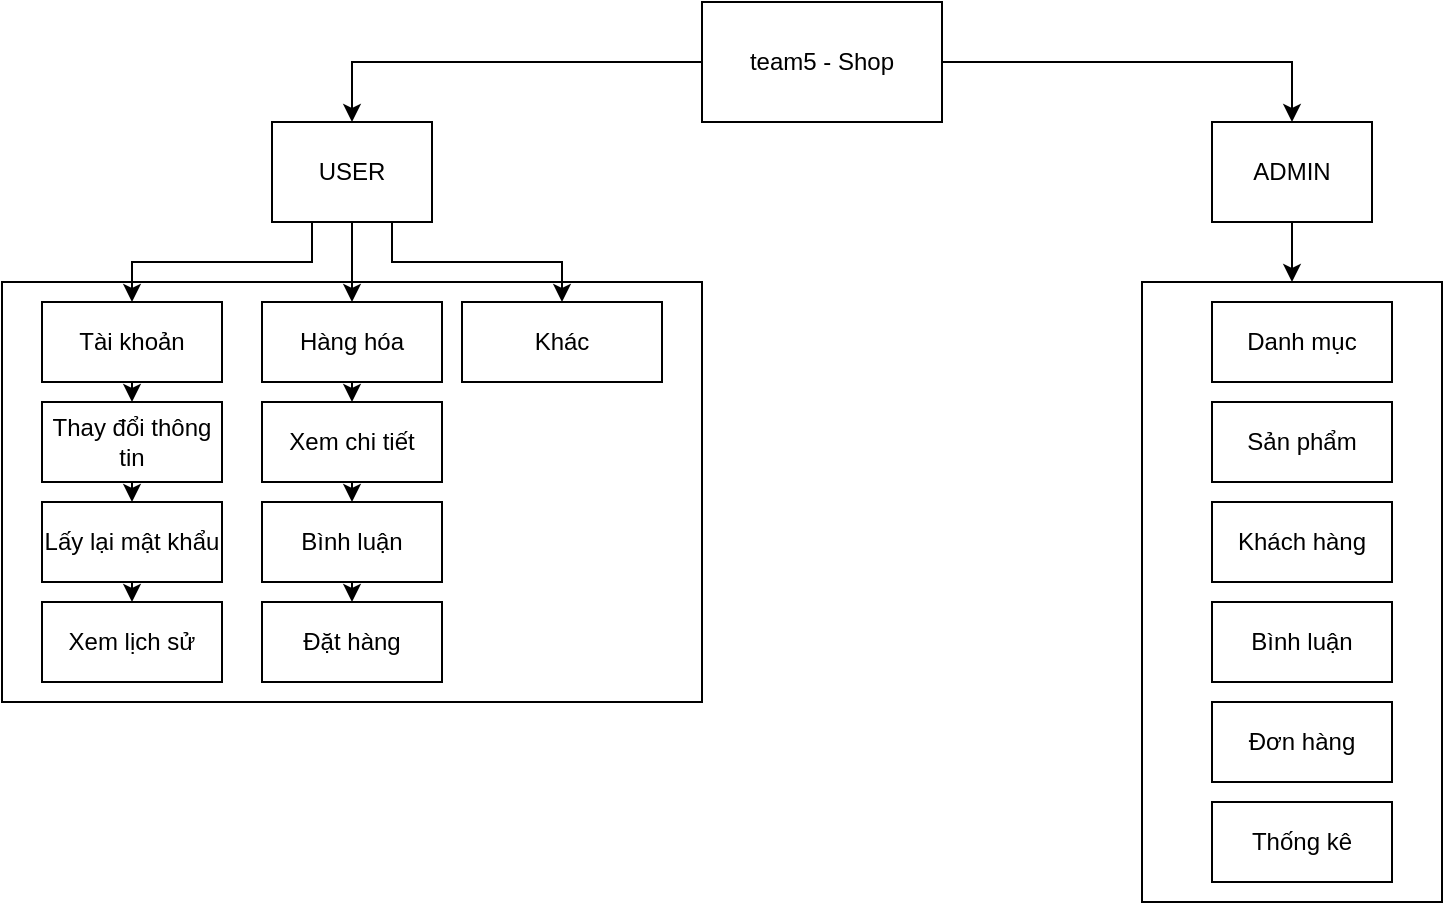<mxfile version="15.6.8" type="github"><diagram id="YHiz8eK2PubWd9OswhWf" name="Page-1"><mxGraphModel dx="1756" dy="450" grid="1" gridSize="10" guides="1" tooltips="1" connect="1" arrows="1" fold="1" page="1" pageScale="1" pageWidth="827" pageHeight="1169" math="0" shadow="0"><root><mxCell id="0"/><mxCell id="1" parent="0"/><mxCell id="F0mfFQwup7OnYFJ5PiCa-3" value="" style="rounded=0;whiteSpace=wrap;html=1;" vertex="1" parent="1"><mxGeometry x="-30" y="180" width="350" height="210" as="geometry"/></mxCell><mxCell id="F0mfFQwup7OnYFJ5PiCa-4" style="edgeStyle=orthogonalEdgeStyle;rounded=0;orthogonalLoop=1;jettySize=auto;html=1;exitX=0;exitY=0.5;exitDx=0;exitDy=0;entryX=0.5;entryY=0;entryDx=0;entryDy=0;" edge="1" parent="1" source="F0mfFQwup7OnYFJ5PiCa-2" target="F0mfFQwup7OnYFJ5PiCa-5"><mxGeometry relative="1" as="geometry"/></mxCell><mxCell id="F0mfFQwup7OnYFJ5PiCa-8" style="edgeStyle=orthogonalEdgeStyle;rounded=0;orthogonalLoop=1;jettySize=auto;html=1;exitX=1;exitY=0.5;exitDx=0;exitDy=0;entryX=0.5;entryY=0;entryDx=0;entryDy=0;" edge="1" parent="1" source="F0mfFQwup7OnYFJ5PiCa-2" target="F0mfFQwup7OnYFJ5PiCa-6"><mxGeometry relative="1" as="geometry"/></mxCell><mxCell id="F0mfFQwup7OnYFJ5PiCa-2" value="team5 - Shop" style="rounded=0;whiteSpace=wrap;html=1;" vertex="1" parent="1"><mxGeometry x="320" y="40" width="120" height="60" as="geometry"/></mxCell><mxCell id="F0mfFQwup7OnYFJ5PiCa-55" style="edgeStyle=orthogonalEdgeStyle;rounded=0;orthogonalLoop=1;jettySize=auto;html=1;exitX=0.25;exitY=1;exitDx=0;exitDy=0;entryX=0.5;entryY=0;entryDx=0;entryDy=0;" edge="1" parent="1" source="F0mfFQwup7OnYFJ5PiCa-5" target="F0mfFQwup7OnYFJ5PiCa-12"><mxGeometry relative="1" as="geometry"/></mxCell><mxCell id="F0mfFQwup7OnYFJ5PiCa-59" style="edgeStyle=orthogonalEdgeStyle;rounded=0;orthogonalLoop=1;jettySize=auto;html=1;exitX=0.5;exitY=1;exitDx=0;exitDy=0;entryX=0.5;entryY=0;entryDx=0;entryDy=0;" edge="1" parent="1" source="F0mfFQwup7OnYFJ5PiCa-5" target="F0mfFQwup7OnYFJ5PiCa-43"><mxGeometry relative="1" as="geometry"/></mxCell><mxCell id="F0mfFQwup7OnYFJ5PiCa-60" style="edgeStyle=orthogonalEdgeStyle;rounded=0;orthogonalLoop=1;jettySize=auto;html=1;exitX=0.75;exitY=1;exitDx=0;exitDy=0;" edge="1" parent="1" source="F0mfFQwup7OnYFJ5PiCa-5" target="F0mfFQwup7OnYFJ5PiCa-52"><mxGeometry relative="1" as="geometry"/></mxCell><mxCell id="F0mfFQwup7OnYFJ5PiCa-5" value="USER" style="rounded=0;whiteSpace=wrap;html=1;" vertex="1" parent="1"><mxGeometry x="105" y="100" width="80" height="50" as="geometry"/></mxCell><mxCell id="F0mfFQwup7OnYFJ5PiCa-68" style="edgeStyle=orthogonalEdgeStyle;rounded=0;orthogonalLoop=1;jettySize=auto;html=1;exitX=0.5;exitY=1;exitDx=0;exitDy=0;entryX=0.5;entryY=0;entryDx=0;entryDy=0;" edge="1" parent="1" source="F0mfFQwup7OnYFJ5PiCa-6" target="F0mfFQwup7OnYFJ5PiCa-22"><mxGeometry relative="1" as="geometry"/></mxCell><mxCell id="F0mfFQwup7OnYFJ5PiCa-6" value="ADMIN" style="rounded=0;whiteSpace=wrap;html=1;" vertex="1" parent="1"><mxGeometry x="575" y="100" width="80" height="50" as="geometry"/></mxCell><mxCell id="F0mfFQwup7OnYFJ5PiCa-48" style="edgeStyle=orthogonalEdgeStyle;rounded=0;orthogonalLoop=1;jettySize=auto;html=1;exitX=0.5;exitY=1;exitDx=0;exitDy=0;entryX=0.5;entryY=0;entryDx=0;entryDy=0;" edge="1" parent="1" source="F0mfFQwup7OnYFJ5PiCa-10" target="F0mfFQwup7OnYFJ5PiCa-47"><mxGeometry relative="1" as="geometry"/></mxCell><mxCell id="F0mfFQwup7OnYFJ5PiCa-10" value="Xem chi tiết" style="rounded=0;whiteSpace=wrap;html=1;" vertex="1" parent="1"><mxGeometry x="100" y="240" width="90" height="40" as="geometry"/></mxCell><mxCell id="F0mfFQwup7OnYFJ5PiCa-53" style="edgeStyle=orthogonalEdgeStyle;rounded=0;orthogonalLoop=1;jettySize=auto;html=1;exitX=0.5;exitY=1;exitDx=0;exitDy=0;entryX=0.5;entryY=0;entryDx=0;entryDy=0;" edge="1" parent="1" source="F0mfFQwup7OnYFJ5PiCa-11" target="F0mfFQwup7OnYFJ5PiCa-16"><mxGeometry relative="1" as="geometry"/></mxCell><mxCell id="F0mfFQwup7OnYFJ5PiCa-11" value="Thay đổi thông tin" style="rounded=0;whiteSpace=wrap;html=1;" vertex="1" parent="1"><mxGeometry x="-10" y="240" width="90" height="40" as="geometry"/></mxCell><mxCell id="F0mfFQwup7OnYFJ5PiCa-51" style="edgeStyle=orthogonalEdgeStyle;rounded=0;orthogonalLoop=1;jettySize=auto;html=1;exitX=0.5;exitY=1;exitDx=0;exitDy=0;entryX=0.5;entryY=0;entryDx=0;entryDy=0;" edge="1" parent="1" source="F0mfFQwup7OnYFJ5PiCa-12" target="F0mfFQwup7OnYFJ5PiCa-11"><mxGeometry relative="1" as="geometry"/></mxCell><mxCell id="F0mfFQwup7OnYFJ5PiCa-12" value="Tài khoản" style="rounded=0;whiteSpace=wrap;html=1;" vertex="1" parent="1"><mxGeometry x="-10" y="190" width="90" height="40" as="geometry"/></mxCell><mxCell id="F0mfFQwup7OnYFJ5PiCa-72" style="edgeStyle=orthogonalEdgeStyle;rounded=0;orthogonalLoop=1;jettySize=auto;html=1;exitX=0.5;exitY=1;exitDx=0;exitDy=0;entryX=0.5;entryY=0;entryDx=0;entryDy=0;" edge="1" parent="1" source="F0mfFQwup7OnYFJ5PiCa-16" target="F0mfFQwup7OnYFJ5PiCa-70"><mxGeometry relative="1" as="geometry"/></mxCell><mxCell id="F0mfFQwup7OnYFJ5PiCa-16" value="Lấy lại mật khẩu" style="rounded=0;whiteSpace=wrap;html=1;" vertex="1" parent="1"><mxGeometry x="-10" y="290" width="90" height="40" as="geometry"/></mxCell><mxCell id="F0mfFQwup7OnYFJ5PiCa-22" value="" style="rounded=0;whiteSpace=wrap;html=1;" vertex="1" parent="1"><mxGeometry x="540" y="180" width="150" height="310" as="geometry"/></mxCell><mxCell id="F0mfFQwup7OnYFJ5PiCa-33" style="edgeStyle=orthogonalEdgeStyle;rounded=0;orthogonalLoop=1;jettySize=auto;html=1;exitX=0.5;exitY=1;exitDx=0;exitDy=0;" edge="1" parent="1" source="F0mfFQwup7OnYFJ5PiCa-10" target="F0mfFQwup7OnYFJ5PiCa-10"><mxGeometry relative="1" as="geometry"/></mxCell><mxCell id="F0mfFQwup7OnYFJ5PiCa-46" style="edgeStyle=orthogonalEdgeStyle;rounded=0;orthogonalLoop=1;jettySize=auto;html=1;exitX=0.5;exitY=1;exitDx=0;exitDy=0;entryX=0.5;entryY=0;entryDx=0;entryDy=0;" edge="1" parent="1" source="F0mfFQwup7OnYFJ5PiCa-43" target="F0mfFQwup7OnYFJ5PiCa-10"><mxGeometry relative="1" as="geometry"/></mxCell><mxCell id="F0mfFQwup7OnYFJ5PiCa-43" value="Hàng hóa" style="rounded=0;whiteSpace=wrap;html=1;" vertex="1" parent="1"><mxGeometry x="100" y="190" width="90" height="40" as="geometry"/></mxCell><mxCell id="F0mfFQwup7OnYFJ5PiCa-71" style="edgeStyle=orthogonalEdgeStyle;rounded=0;orthogonalLoop=1;jettySize=auto;html=1;exitX=0.5;exitY=1;exitDx=0;exitDy=0;entryX=0.5;entryY=0;entryDx=0;entryDy=0;" edge="1" parent="1" source="F0mfFQwup7OnYFJ5PiCa-47" target="F0mfFQwup7OnYFJ5PiCa-69"><mxGeometry relative="1" as="geometry"/></mxCell><mxCell id="F0mfFQwup7OnYFJ5PiCa-47" value="Bình luận" style="rounded=0;whiteSpace=wrap;html=1;" vertex="1" parent="1"><mxGeometry x="100" y="290" width="90" height="40" as="geometry"/></mxCell><mxCell id="F0mfFQwup7OnYFJ5PiCa-52" value="Khác" style="rounded=0;whiteSpace=wrap;html=1;" vertex="1" parent="1"><mxGeometry x="200" y="190" width="100" height="40" as="geometry"/></mxCell><mxCell id="F0mfFQwup7OnYFJ5PiCa-61" value="Danh mục" style="rounded=0;whiteSpace=wrap;html=1;" vertex="1" parent="1"><mxGeometry x="575" y="190" width="90" height="40" as="geometry"/></mxCell><mxCell id="F0mfFQwup7OnYFJ5PiCa-62" value="Sản phẩm" style="rounded=0;whiteSpace=wrap;html=1;" vertex="1" parent="1"><mxGeometry x="575" y="240" width="90" height="40" as="geometry"/></mxCell><mxCell id="F0mfFQwup7OnYFJ5PiCa-63" value="Khách hàng" style="rounded=0;whiteSpace=wrap;html=1;" vertex="1" parent="1"><mxGeometry x="575" y="290" width="90" height="40" as="geometry"/></mxCell><mxCell id="F0mfFQwup7OnYFJ5PiCa-65" value="Bình luận" style="rounded=0;whiteSpace=wrap;html=1;" vertex="1" parent="1"><mxGeometry x="575" y="340" width="90" height="40" as="geometry"/></mxCell><mxCell id="F0mfFQwup7OnYFJ5PiCa-66" value="Thống kê" style="rounded=0;whiteSpace=wrap;html=1;" vertex="1" parent="1"><mxGeometry x="575" y="440" width="90" height="40" as="geometry"/></mxCell><mxCell id="F0mfFQwup7OnYFJ5PiCa-67" value="Đơn hàng" style="rounded=0;whiteSpace=wrap;html=1;" vertex="1" parent="1"><mxGeometry x="575" y="390" width="90" height="40" as="geometry"/></mxCell><mxCell id="F0mfFQwup7OnYFJ5PiCa-69" value="Đặt hàng" style="rounded=0;whiteSpace=wrap;html=1;" vertex="1" parent="1"><mxGeometry x="100" y="340" width="90" height="40" as="geometry"/></mxCell><mxCell id="F0mfFQwup7OnYFJ5PiCa-70" value="Xem lịch sử" style="rounded=0;whiteSpace=wrap;html=1;" vertex="1" parent="1"><mxGeometry x="-10" y="340" width="90" height="40" as="geometry"/></mxCell></root></mxGraphModel></diagram></mxfile>